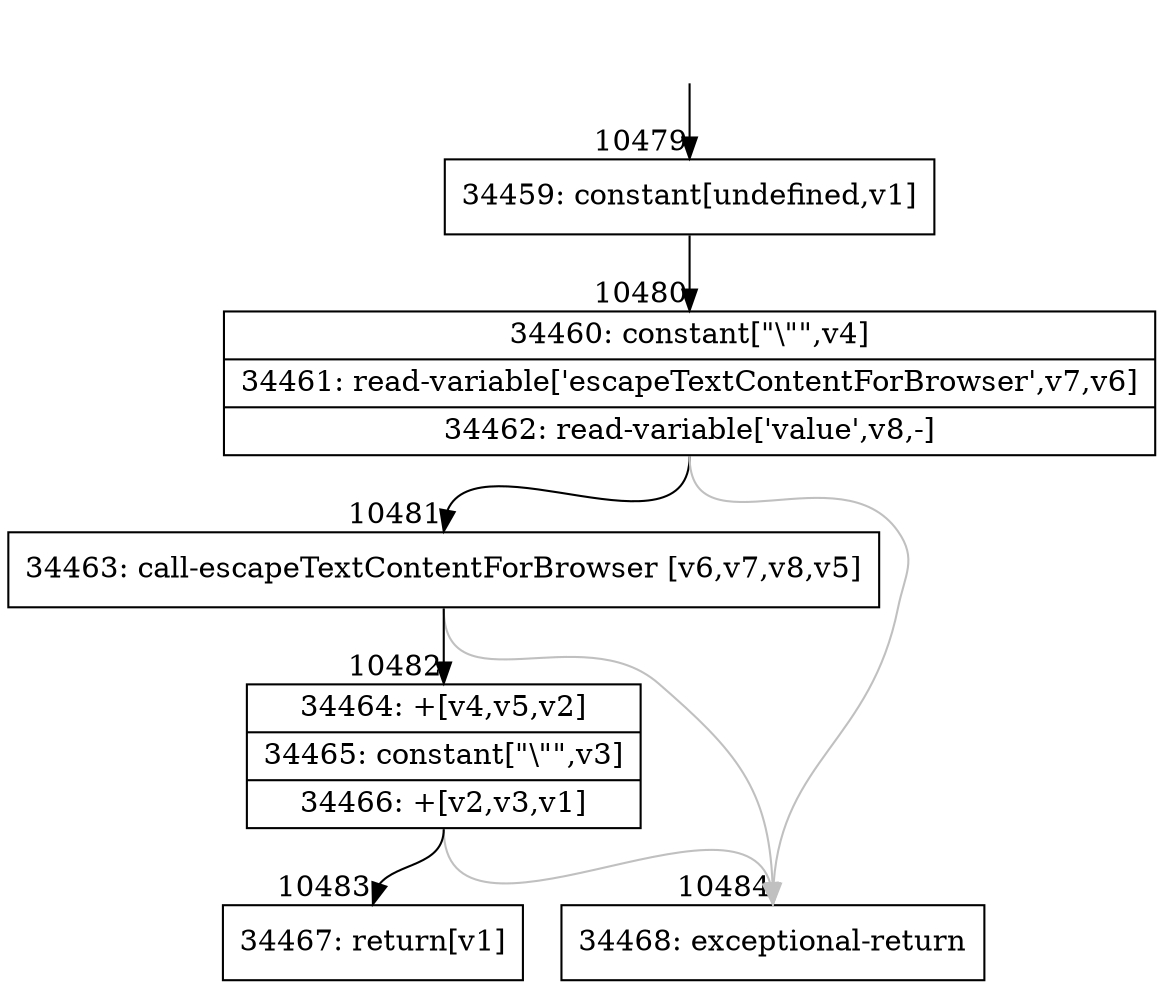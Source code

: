 digraph {
rankdir="TD"
BB_entry794[shape=none,label=""];
BB_entry794 -> BB10479 [tailport=s, headport=n, headlabel="    10479"]
BB10479 [shape=record label="{34459: constant[undefined,v1]}" ] 
BB10479 -> BB10480 [tailport=s, headport=n, headlabel="      10480"]
BB10480 [shape=record label="{34460: constant[\"\\\"\",v4]|34461: read-variable['escapeTextContentForBrowser',v7,v6]|34462: read-variable['value',v8,-]}" ] 
BB10480 -> BB10481 [tailport=s, headport=n, headlabel="      10481"]
BB10480 -> BB10484 [tailport=s, headport=n, color=gray, headlabel="      10484"]
BB10481 [shape=record label="{34463: call-escapeTextContentForBrowser [v6,v7,v8,v5]}" ] 
BB10481 -> BB10482 [tailport=s, headport=n, headlabel="      10482"]
BB10481 -> BB10484 [tailport=s, headport=n, color=gray]
BB10482 [shape=record label="{34464: +[v4,v5,v2]|34465: constant[\"\\\"\",v3]|34466: +[v2,v3,v1]}" ] 
BB10482 -> BB10483 [tailport=s, headport=n, headlabel="      10483"]
BB10482 -> BB10484 [tailport=s, headport=n, color=gray]
BB10483 [shape=record label="{34467: return[v1]}" ] 
BB10484 [shape=record label="{34468: exceptional-return}" ] 
//#$~ 18897
}
